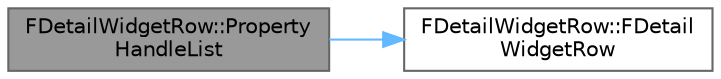 digraph "FDetailWidgetRow::PropertyHandleList"
{
 // INTERACTIVE_SVG=YES
 // LATEX_PDF_SIZE
  bgcolor="transparent";
  edge [fontname=Helvetica,fontsize=10,labelfontname=Helvetica,labelfontsize=10];
  node [fontname=Helvetica,fontsize=10,shape=box,height=0.2,width=0.4];
  rankdir="LR";
  Node1 [id="Node000001",label="FDetailWidgetRow::Property\lHandleList",height=0.2,width=0.4,color="gray40", fillcolor="grey60", style="filled", fontcolor="black",tooltip="Used to provide all the property handles this WidgetRow represent."];
  Node1 -> Node2 [id="edge1_Node000001_Node000002",color="steelblue1",style="solid",tooltip=" "];
  Node2 [id="Node000002",label="FDetailWidgetRow::FDetail\lWidgetRow",height=0.2,width=0.4,color="grey40", fillcolor="white", style="filled",URL="$d8/d13/classFDetailWidgetRow.html#a23e1a0e63489e6d1b7bfb4c3ae40bb06",tooltip=" "];
}
